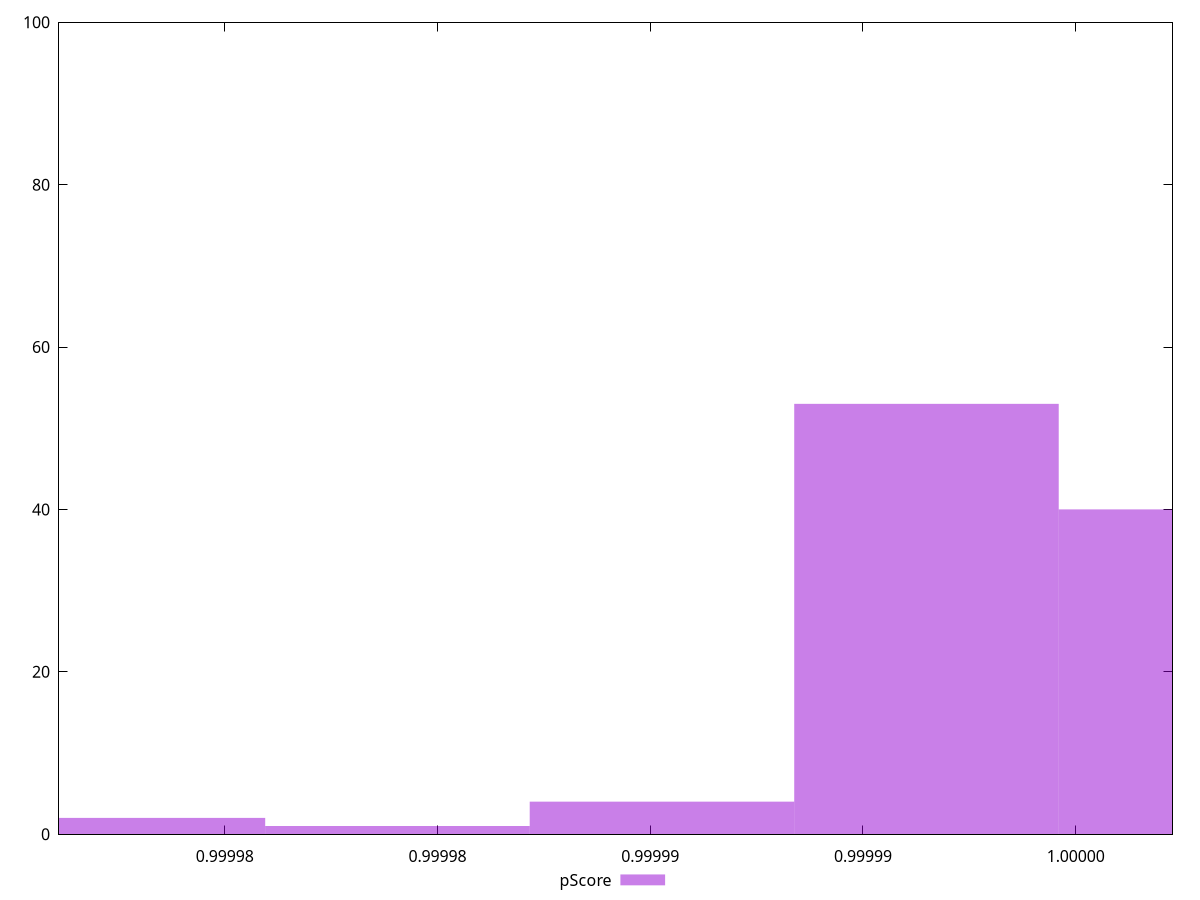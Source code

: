 reset

$pScore <<EOF
0.999991492792667 53
0.999997709364278 40
0.9999852762210558 4
0.9999728430778336 2
0.9999790596494447 1
EOF

set key outside below
set boxwidth 0.000006216571611116984
set xrange [0.9999711052756566:0.9999972747790213]
set yrange [0:100]
set trange [0:100]
set style fill transparent solid 0.5 noborder
set terminal svg size 640, 490 enhanced background rgb 'white'
set output "report_00025_2021-02-22T21:38:55.199Z/bootup-time/samples/pages+cached+noadtech+nomedia/pScore/histogram.svg"

plot $pScore title "pScore" with boxes

reset
